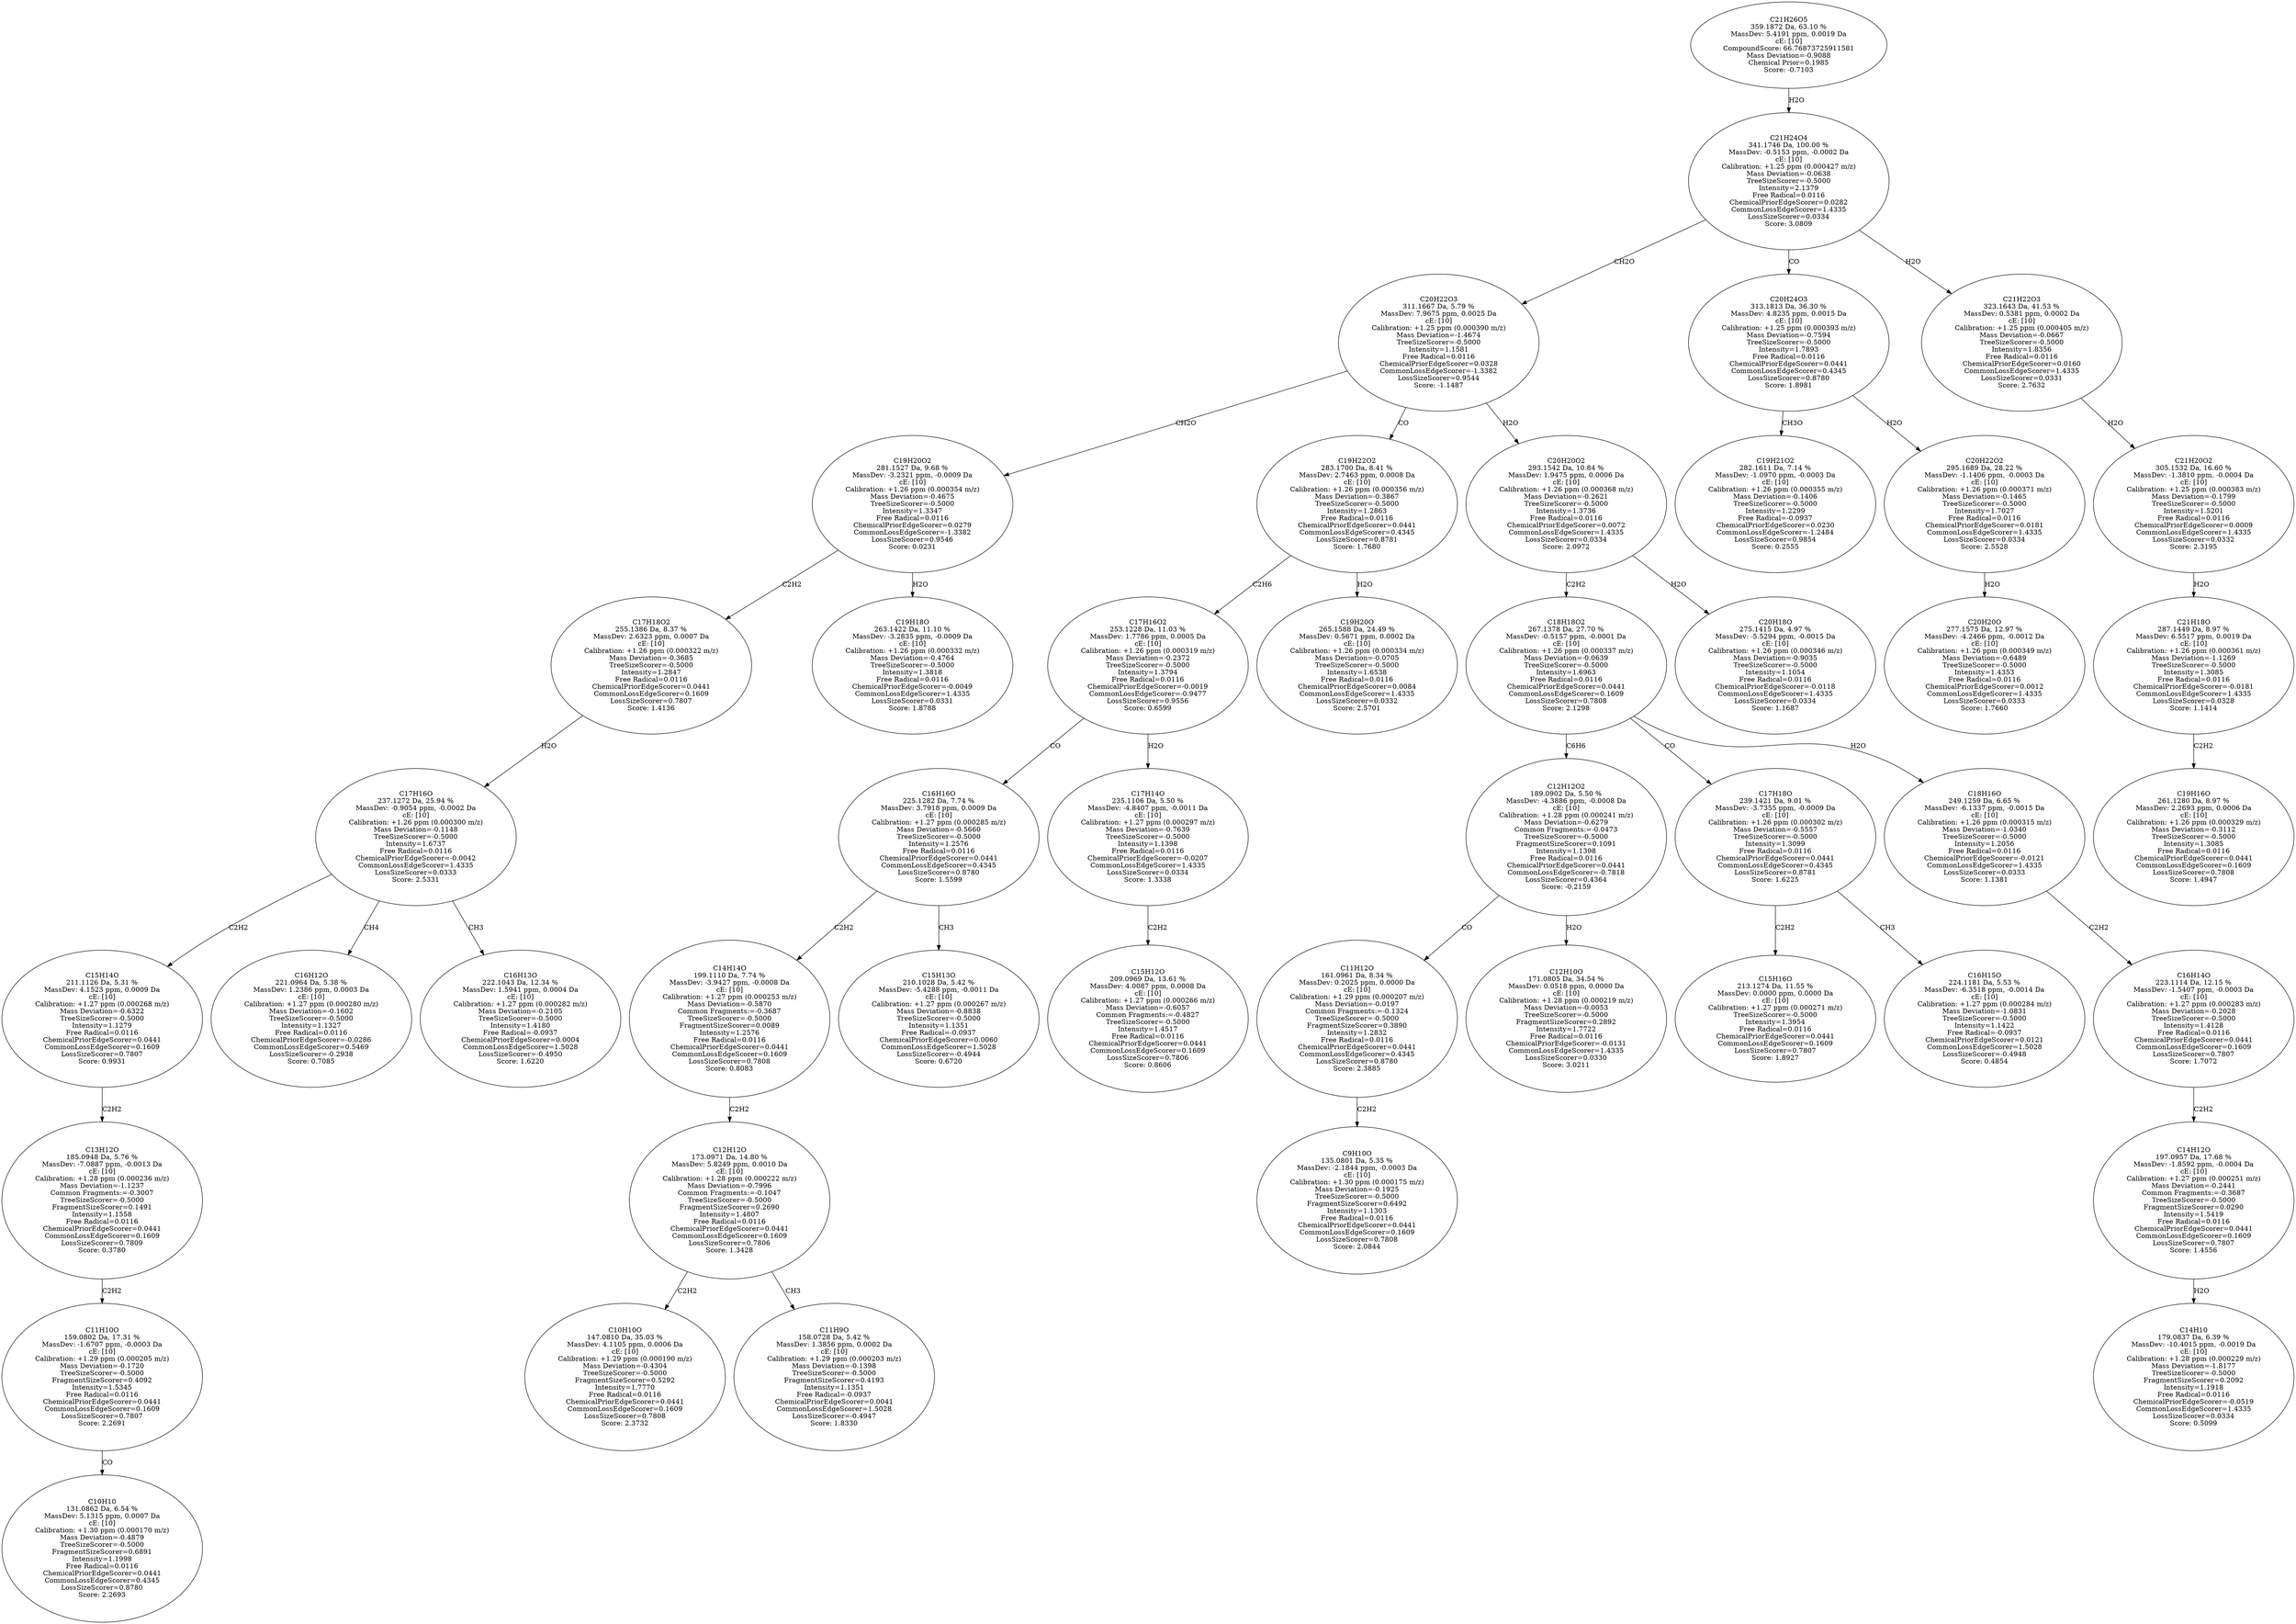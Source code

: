 strict digraph {
v1 [label="C10H10\n131.0862 Da, 6.54 %\nMassDev: 5.1315 ppm, 0.0007 Da\ncE: [10]\nCalibration: +1.30 ppm (0.000170 m/z)\nMass Deviation=-0.4879\nTreeSizeScorer=-0.5000\nFragmentSizeScorer=0.6891\nIntensity=1.1998\nFree Radical=0.0116\nChemicalPriorEdgeScorer=0.0441\nCommonLossEdgeScorer=0.4345\nLossSizeScorer=0.8780\nScore: 2.2693"];
v2 [label="C11H10O\n159.0802 Da, 17.31 %\nMassDev: -1.6707 ppm, -0.0003 Da\ncE: [10]\nCalibration: +1.29 ppm (0.000205 m/z)\nMass Deviation=-0.1720\nTreeSizeScorer=-0.5000\nFragmentSizeScorer=0.4092\nIntensity=1.5345\nFree Radical=0.0116\nChemicalPriorEdgeScorer=0.0441\nCommonLossEdgeScorer=0.1609\nLossSizeScorer=0.7807\nScore: 2.2691"];
v3 [label="C13H12O\n185.0948 Da, 5.76 %\nMassDev: -7.0887 ppm, -0.0013 Da\ncE: [10]\nCalibration: +1.28 ppm (0.000236 m/z)\nMass Deviation=-1.1237\nCommon Fragments:=-0.3007\nTreeSizeScorer=-0.5000\nFragmentSizeScorer=0.1491\nIntensity=1.1558\nFree Radical=0.0116\nChemicalPriorEdgeScorer=0.0441\nCommonLossEdgeScorer=0.1609\nLossSizeScorer=0.7809\nScore: 0.3780"];
v4 [label="C15H14O\n211.1126 Da, 5.31 %\nMassDev: 4.1523 ppm, 0.0009 Da\ncE: [10]\nCalibration: +1.27 ppm (0.000268 m/z)\nMass Deviation=-0.6322\nTreeSizeScorer=-0.5000\nIntensity=1.1279\nFree Radical=0.0116\nChemicalPriorEdgeScorer=0.0441\nCommonLossEdgeScorer=0.1609\nLossSizeScorer=0.7807\nScore: 0.9931"];
v5 [label="C16H12O\n221.0964 Da, 5.38 %\nMassDev: 1.2386 ppm, 0.0003 Da\ncE: [10]\nCalibration: +1.27 ppm (0.000280 m/z)\nMass Deviation=-0.1602\nTreeSizeScorer=-0.5000\nIntensity=1.1327\nFree Radical=0.0116\nChemicalPriorEdgeScorer=-0.0286\nCommonLossEdgeScorer=0.5469\nLossSizeScorer=-0.2938\nScore: 0.7085"];
v6 [label="C16H13O\n222.1043 Da, 12.34 %\nMassDev: 1.5941 ppm, 0.0004 Da\ncE: [10]\nCalibration: +1.27 ppm (0.000282 m/z)\nMass Deviation=-0.2105\nTreeSizeScorer=-0.5000\nIntensity=1.4180\nFree Radical=-0.0937\nChemicalPriorEdgeScorer=0.0004\nCommonLossEdgeScorer=1.5028\nLossSizeScorer=-0.4950\nScore: 1.6220"];
v7 [label="C17H16O\n237.1272 Da, 25.94 %\nMassDev: -0.9054 ppm, -0.0002 Da\ncE: [10]\nCalibration: +1.26 ppm (0.000300 m/z)\nMass Deviation=-0.1148\nTreeSizeScorer=-0.5000\nIntensity=1.6737\nFree Radical=0.0116\nChemicalPriorEdgeScorer=-0.0042\nCommonLossEdgeScorer=1.4335\nLossSizeScorer=0.0333\nScore: 2.5331"];
v8 [label="C17H18O2\n255.1386 Da, 8.37 %\nMassDev: 2.6323 ppm, 0.0007 Da\ncE: [10]\nCalibration: +1.26 ppm (0.000322 m/z)\nMass Deviation=-0.3685\nTreeSizeScorer=-0.5000\nIntensity=1.2847\nFree Radical=0.0116\nChemicalPriorEdgeScorer=0.0441\nCommonLossEdgeScorer=0.1609\nLossSizeScorer=0.7807\nScore: 1.4136"];
v9 [label="C19H18O\n263.1422 Da, 11.10 %\nMassDev: -3.2835 ppm, -0.0009 Da\ncE: [10]\nCalibration: +1.26 ppm (0.000332 m/z)\nMass Deviation=-0.4764\nTreeSizeScorer=-0.5000\nIntensity=1.3818\nFree Radical=0.0116\nChemicalPriorEdgeScorer=-0.0049\nCommonLossEdgeScorer=1.4335\nLossSizeScorer=0.0331\nScore: 1.8788"];
v10 [label="C19H20O2\n281.1527 Da, 9.68 %\nMassDev: -3.2321 ppm, -0.0009 Da\ncE: [10]\nCalibration: +1.26 ppm (0.000354 m/z)\nMass Deviation=-0.4675\nTreeSizeScorer=-0.5000\nIntensity=1.3347\nFree Radical=0.0116\nChemicalPriorEdgeScorer=0.0279\nCommonLossEdgeScorer=-1.3382\nLossSizeScorer=0.9546\nScore: 0.0231"];
v11 [label="C10H10O\n147.0810 Da, 35.03 %\nMassDev: 4.1105 ppm, 0.0006 Da\ncE: [10]\nCalibration: +1.29 ppm (0.000190 m/z)\nMass Deviation=-0.4304\nTreeSizeScorer=-0.5000\nFragmentSizeScorer=0.5292\nIntensity=1.7770\nFree Radical=0.0116\nChemicalPriorEdgeScorer=0.0441\nCommonLossEdgeScorer=0.1609\nLossSizeScorer=0.7808\nScore: 2.3732"];
v12 [label="C11H9O\n158.0728 Da, 5.42 %\nMassDev: 1.3856 ppm, 0.0002 Da\ncE: [10]\nCalibration: +1.29 ppm (0.000203 m/z)\nMass Deviation=-0.1398\nTreeSizeScorer=-0.5000\nFragmentSizeScorer=0.4193\nIntensity=1.1351\nFree Radical=-0.0937\nChemicalPriorEdgeScorer=0.0041\nCommonLossEdgeScorer=1.5028\nLossSizeScorer=-0.4947\nScore: 1.8330"];
v13 [label="C12H12O\n173.0971 Da, 14.80 %\nMassDev: 5.8249 ppm, 0.0010 Da\ncE: [10]\nCalibration: +1.28 ppm (0.000222 m/z)\nMass Deviation=-0.7996\nCommon Fragments:=-0.1047\nTreeSizeScorer=-0.5000\nFragmentSizeScorer=0.2690\nIntensity=1.4807\nFree Radical=0.0116\nChemicalPriorEdgeScorer=0.0441\nCommonLossEdgeScorer=0.1609\nLossSizeScorer=0.7806\nScore: 1.3428"];
v14 [label="C14H14O\n199.1110 Da, 7.74 %\nMassDev: -3.9427 ppm, -0.0008 Da\ncE: [10]\nCalibration: +1.27 ppm (0.000253 m/z)\nMass Deviation=-0.5870\nCommon Fragments:=-0.3687\nTreeSizeScorer=-0.5000\nFragmentSizeScorer=0.0089\nIntensity=1.2576\nFree Radical=0.0116\nChemicalPriorEdgeScorer=0.0441\nCommonLossEdgeScorer=0.1609\nLossSizeScorer=0.7808\nScore: 0.8083"];
v15 [label="C15H13O\n210.1028 Da, 5.42 %\nMassDev: -5.4288 ppm, -0.0011 Da\ncE: [10]\nCalibration: +1.27 ppm (0.000267 m/z)\nMass Deviation=-0.8838\nTreeSizeScorer=-0.5000\nIntensity=1.1351\nFree Radical=-0.0937\nChemicalPriorEdgeScorer=0.0060\nCommonLossEdgeScorer=1.5028\nLossSizeScorer=-0.4944\nScore: 0.6720"];
v16 [label="C16H16O\n225.1282 Da, 7.74 %\nMassDev: 3.7918 ppm, 0.0009 Da\ncE: [10]\nCalibration: +1.27 ppm (0.000285 m/z)\nMass Deviation=-0.5660\nTreeSizeScorer=-0.5000\nIntensity=1.2576\nFree Radical=0.0116\nChemicalPriorEdgeScorer=0.0441\nCommonLossEdgeScorer=0.4345\nLossSizeScorer=0.8780\nScore: 1.5599"];
v17 [label="C15H12O\n209.0969 Da, 13.61 %\nMassDev: 4.0087 ppm, 0.0008 Da\ncE: [10]\nCalibration: +1.27 ppm (0.000266 m/z)\nMass Deviation=-0.6057\nCommon Fragments:=-0.4827\nTreeSizeScorer=-0.5000\nIntensity=1.4517\nFree Radical=0.0116\nChemicalPriorEdgeScorer=0.0441\nCommonLossEdgeScorer=0.1609\nLossSizeScorer=0.7806\nScore: 0.8606"];
v18 [label="C17H14O\n235.1106 Da, 5.50 %\nMassDev: -4.8407 ppm, -0.0011 Da\ncE: [10]\nCalibration: +1.27 ppm (0.000297 m/z)\nMass Deviation=-0.7639\nTreeSizeScorer=-0.5000\nIntensity=1.1398\nFree Radical=0.0116\nChemicalPriorEdgeScorer=-0.0207\nCommonLossEdgeScorer=1.4335\nLossSizeScorer=0.0334\nScore: 1.3338"];
v19 [label="C17H16O2\n253.1228 Da, 11.03 %\nMassDev: 1.7786 ppm, 0.0005 Da\ncE: [10]\nCalibration: +1.26 ppm (0.000319 m/z)\nMass Deviation=-0.2372\nTreeSizeScorer=-0.5000\nIntensity=1.3794\nFree Radical=0.0116\nChemicalPriorEdgeScorer=-0.0019\nCommonLossEdgeScorer=-0.9477\nLossSizeScorer=0.9556\nScore: 0.6599"];
v20 [label="C19H20O\n265.1588 Da, 24.49 %\nMassDev: 0.5671 ppm, 0.0002 Da\ncE: [10]\nCalibration: +1.26 ppm (0.000334 m/z)\nMass Deviation=-0.0705\nTreeSizeScorer=-0.5000\nIntensity=1.6538\nFree Radical=0.0116\nChemicalPriorEdgeScorer=0.0084\nCommonLossEdgeScorer=1.4335\nLossSizeScorer=0.0332\nScore: 2.5701"];
v21 [label="C19H22O2\n283.1700 Da, 8.41 %\nMassDev: 2.7463 ppm, 0.0008 Da\ncE: [10]\nCalibration: +1.26 ppm (0.000356 m/z)\nMass Deviation=-0.3867\nTreeSizeScorer=-0.5000\nIntensity=1.2863\nFree Radical=0.0116\nChemicalPriorEdgeScorer=0.0441\nCommonLossEdgeScorer=0.4345\nLossSizeScorer=0.8781\nScore: 1.7680"];
v22 [label="C9H10O\n135.0801 Da, 5.35 %\nMassDev: -2.1844 ppm, -0.0003 Da\ncE: [10]\nCalibration: +1.30 ppm (0.000175 m/z)\nMass Deviation=-0.1925\nTreeSizeScorer=-0.5000\nFragmentSizeScorer=0.6492\nIntensity=1.1303\nFree Radical=0.0116\nChemicalPriorEdgeScorer=0.0441\nCommonLossEdgeScorer=0.1609\nLossSizeScorer=0.7808\nScore: 2.0844"];
v23 [label="C11H12O\n161.0961 Da, 8.34 %\nMassDev: 0.2025 ppm, 0.0000 Da\ncE: [10]\nCalibration: +1.29 ppm (0.000207 m/z)\nMass Deviation=-0.0197\nCommon Fragments:=-0.1324\nTreeSizeScorer=-0.5000\nFragmentSizeScorer=0.3890\nIntensity=1.2832\nFree Radical=0.0116\nChemicalPriorEdgeScorer=0.0441\nCommonLossEdgeScorer=0.4345\nLossSizeScorer=0.8780\nScore: 2.3885"];
v24 [label="C12H10O\n171.0805 Da, 34.54 %\nMassDev: 0.0518 ppm, 0.0000 Da\ncE: [10]\nCalibration: +1.28 ppm (0.000219 m/z)\nMass Deviation=-0.0053\nTreeSizeScorer=-0.5000\nFragmentSizeScorer=0.2892\nIntensity=1.7722\nFree Radical=0.0116\nChemicalPriorEdgeScorer=-0.0131\nCommonLossEdgeScorer=1.4335\nLossSizeScorer=0.0330\nScore: 3.0211"];
v25 [label="C12H12O2\n189.0902 Da, 5.50 %\nMassDev: -4.3886 ppm, -0.0008 Da\ncE: [10]\nCalibration: +1.28 ppm (0.000241 m/z)\nMass Deviation=-0.6279\nCommon Fragments:=-0.0473\nTreeSizeScorer=-0.5000\nFragmentSizeScorer=0.1091\nIntensity=1.1398\nFree Radical=0.0116\nChemicalPriorEdgeScorer=0.0441\nCommonLossEdgeScorer=-0.7818\nLossSizeScorer=0.4364\nScore: -0.2159"];
v26 [label="C15H16O\n213.1274 Da, 11.55 %\nMassDev: 0.0000 ppm, 0.0000 Da\ncE: [10]\nCalibration: +1.27 ppm (0.000271 m/z)\nTreeSizeScorer=-0.5000\nIntensity=1.3954\nFree Radical=0.0116\nChemicalPriorEdgeScorer=0.0441\nCommonLossEdgeScorer=0.1609\nLossSizeScorer=0.7807\nScore: 1.8927"];
v27 [label="C16H15O\n224.1181 Da, 5.53 %\nMassDev: -6.3518 ppm, -0.0014 Da\ncE: [10]\nCalibration: +1.27 ppm (0.000284 m/z)\nMass Deviation=-1.0831\nTreeSizeScorer=-0.5000\nIntensity=1.1422\nFree Radical=-0.0937\nChemicalPriorEdgeScorer=0.0121\nCommonLossEdgeScorer=1.5028\nLossSizeScorer=-0.4948\nScore: 0.4854"];
v28 [label="C17H18O\n239.1421 Da, 9.01 %\nMassDev: -3.7355 ppm, -0.0009 Da\ncE: [10]\nCalibration: +1.26 ppm (0.000302 m/z)\nMass Deviation=-0.5557\nTreeSizeScorer=-0.5000\nIntensity=1.3099\nFree Radical=0.0116\nChemicalPriorEdgeScorer=0.0441\nCommonLossEdgeScorer=0.4345\nLossSizeScorer=0.8781\nScore: 1.6225"];
v29 [label="C14H10\n179.0837 Da, 6.39 %\nMassDev: -10.4015 ppm, -0.0019 Da\ncE: [10]\nCalibration: +1.28 ppm (0.000229 m/z)\nMass Deviation=-1.8177\nTreeSizeScorer=-0.5000\nFragmentSizeScorer=0.2092\nIntensity=1.1918\nFree Radical=0.0116\nChemicalPriorEdgeScorer=-0.0519\nCommonLossEdgeScorer=1.4335\nLossSizeScorer=0.0334\nScore: 0.5099"];
v30 [label="C14H12O\n197.0957 Da, 17.68 %\nMassDev: -1.8592 ppm, -0.0004 Da\ncE: [10]\nCalibration: +1.27 ppm (0.000251 m/z)\nMass Deviation=-0.2441\nCommon Fragments:=-0.3687\nTreeSizeScorer=-0.5000\nFragmentSizeScorer=0.0290\nIntensity=1.5419\nFree Radical=0.0116\nChemicalPriorEdgeScorer=0.0441\nCommonLossEdgeScorer=0.1609\nLossSizeScorer=0.7807\nScore: 1.4556"];
v31 [label="C16H14O\n223.1114 Da, 12.15 %\nMassDev: -1.5407 ppm, -0.0003 Da\ncE: [10]\nCalibration: +1.27 ppm (0.000283 m/z)\nMass Deviation=-0.2028\nTreeSizeScorer=-0.5000\nIntensity=1.4128\nFree Radical=0.0116\nChemicalPriorEdgeScorer=0.0441\nCommonLossEdgeScorer=0.1609\nLossSizeScorer=0.7807\nScore: 1.7072"];
v32 [label="C18H16O\n249.1259 Da, 6.65 %\nMassDev: -6.1337 ppm, -0.0015 Da\ncE: [10]\nCalibration: +1.26 ppm (0.000315 m/z)\nMass Deviation=-1.0340\nTreeSizeScorer=-0.5000\nIntensity=1.2056\nFree Radical=0.0116\nChemicalPriorEdgeScorer=-0.0121\nCommonLossEdgeScorer=1.4335\nLossSizeScorer=0.0333\nScore: 1.1381"];
v33 [label="C18H18O2\n267.1378 Da, 27.70 %\nMassDev: -0.5157 ppm, -0.0001 Da\ncE: [10]\nCalibration: +1.26 ppm (0.000337 m/z)\nMass Deviation=-0.0639\nTreeSizeScorer=-0.5000\nIntensity=1.6963\nFree Radical=0.0116\nChemicalPriorEdgeScorer=0.0441\nCommonLossEdgeScorer=0.1609\nLossSizeScorer=0.7808\nScore: 2.1298"];
v34 [label="C20H18O\n275.1415 Da, 4.97 %\nMassDev: -5.5294 ppm, -0.0015 Da\ncE: [10]\nCalibration: +1.26 ppm (0.000346 m/z)\nMass Deviation=-0.9035\nTreeSizeScorer=-0.5000\nIntensity=1.1054\nFree Radical=0.0116\nChemicalPriorEdgeScorer=-0.0118\nCommonLossEdgeScorer=1.4335\nLossSizeScorer=0.0334\nScore: 1.1687"];
v35 [label="C20H20O2\n293.1542 Da, 10.84 %\nMassDev: 1.9475 ppm, 0.0006 Da\ncE: [10]\nCalibration: +1.26 ppm (0.000368 m/z)\nMass Deviation=-0.2621\nTreeSizeScorer=-0.5000\nIntensity=1.3736\nFree Radical=0.0116\nChemicalPriorEdgeScorer=0.0072\nCommonLossEdgeScorer=1.4335\nLossSizeScorer=0.0334\nScore: 2.0972"];
v36 [label="C20H22O3\n311.1667 Da, 5.79 %\nMassDev: 7.9675 ppm, 0.0025 Da\ncE: [10]\nCalibration: +1.25 ppm (0.000390 m/z)\nMass Deviation=-1.4674\nTreeSizeScorer=-0.5000\nIntensity=1.1581\nFree Radical=0.0116\nChemicalPriorEdgeScorer=0.0328\nCommonLossEdgeScorer=-1.3382\nLossSizeScorer=0.9544\nScore: -1.1487"];
v37 [label="C19H21O2\n282.1611 Da, 7.14 %\nMassDev: -1.0970 ppm, -0.0003 Da\ncE: [10]\nCalibration: +1.26 ppm (0.000355 m/z)\nMass Deviation=-0.1406\nTreeSizeScorer=-0.5000\nIntensity=1.2299\nFree Radical=-0.0937\nChemicalPriorEdgeScorer=0.0230\nCommonLossEdgeScorer=-1.2484\nLossSizeScorer=0.9854\nScore: 0.2555"];
v38 [label="C20H20O\n277.1575 Da, 12.97 %\nMassDev: -4.2466 ppm, -0.0012 Da\ncE: [10]\nCalibration: +1.26 ppm (0.000349 m/z)\nMass Deviation=-0.6489\nTreeSizeScorer=-0.5000\nIntensity=1.4353\nFree Radical=0.0116\nChemicalPriorEdgeScorer=0.0012\nCommonLossEdgeScorer=1.4335\nLossSizeScorer=0.0333\nScore: 1.7660"];
v39 [label="C20H22O2\n295.1689 Da, 28.22 %\nMassDev: -1.1406 ppm, -0.0003 Da\ncE: [10]\nCalibration: +1.26 ppm (0.000371 m/z)\nMass Deviation=-0.1465\nTreeSizeScorer=-0.5000\nIntensity=1.7027\nFree Radical=0.0116\nChemicalPriorEdgeScorer=0.0181\nCommonLossEdgeScorer=1.4335\nLossSizeScorer=0.0334\nScore: 2.5528"];
v40 [label="C20H24O3\n313.1813 Da, 36.30 %\nMassDev: 4.8235 ppm, 0.0015 Da\ncE: [10]\nCalibration: +1.25 ppm (0.000393 m/z)\nMass Deviation=-0.7594\nTreeSizeScorer=-0.5000\nIntensity=1.7893\nFree Radical=0.0116\nChemicalPriorEdgeScorer=0.0441\nCommonLossEdgeScorer=0.4345\nLossSizeScorer=0.8780\nScore: 1.8981"];
v41 [label="C19H16O\n261.1280 Da, 8.97 %\nMassDev: 2.2693 ppm, 0.0006 Da\ncE: [10]\nCalibration: +1.26 ppm (0.000329 m/z)\nMass Deviation=-0.3112\nTreeSizeScorer=-0.5000\nIntensity=1.3085\nFree Radical=0.0116\nChemicalPriorEdgeScorer=0.0441\nCommonLossEdgeScorer=0.1609\nLossSizeScorer=0.7808\nScore: 1.4947"];
v42 [label="C21H18O\n287.1449 Da, 8.97 %\nMassDev: 6.5517 ppm, 0.0019 Da\ncE: [10]\nCalibration: +1.26 ppm (0.000361 m/z)\nMass Deviation=-1.1269\nTreeSizeScorer=-0.5000\nIntensity=1.3085\nFree Radical=0.0116\nChemicalPriorEdgeScorer=-0.0181\nCommonLossEdgeScorer=1.4335\nLossSizeScorer=0.0328\nScore: 1.1414"];
v43 [label="C21H20O2\n305.1532 Da, 16.60 %\nMassDev: -1.3810 ppm, -0.0004 Da\ncE: [10]\nCalibration: +1.25 ppm (0.000383 m/z)\nMass Deviation=-0.1799\nTreeSizeScorer=-0.5000\nIntensity=1.5201\nFree Radical=0.0116\nChemicalPriorEdgeScorer=0.0009\nCommonLossEdgeScorer=1.4335\nLossSizeScorer=0.0332\nScore: 2.3195"];
v44 [label="C21H22O3\n323.1643 Da, 41.53 %\nMassDev: 0.5381 ppm, 0.0002 Da\ncE: [10]\nCalibration: +1.25 ppm (0.000405 m/z)\nMass Deviation=-0.0667\nTreeSizeScorer=-0.5000\nIntensity=1.8356\nFree Radical=0.0116\nChemicalPriorEdgeScorer=0.0160\nCommonLossEdgeScorer=1.4335\nLossSizeScorer=0.0331\nScore: 2.7632"];
v45 [label="C21H24O4\n341.1746 Da, 100.00 %\nMassDev: -0.5153 ppm, -0.0002 Da\ncE: [10]\nCalibration: +1.25 ppm (0.000427 m/z)\nMass Deviation=-0.0638\nTreeSizeScorer=-0.5000\nIntensity=2.1379\nFree Radical=0.0116\nChemicalPriorEdgeScorer=0.0282\nCommonLossEdgeScorer=1.4335\nLossSizeScorer=0.0334\nScore: 3.0809"];
v46 [label="C21H26O5\n359.1872 Da, 63.10 %\nMassDev: 5.4191 ppm, 0.0019 Da\ncE: [10]\nCompoundScore: 66.76873725911581\nMass Deviation=-0.9088\nChemical Prior=0.1985\nScore: -0.7103"];
v2 -> v1 [label="CO"];
v3 -> v2 [label="C2H2"];
v4 -> v3 [label="C2H2"];
v7 -> v4 [label="C2H2"];
v7 -> v5 [label="CH4"];
v7 -> v6 [label="CH3"];
v8 -> v7 [label="H2O"];
v10 -> v8 [label="C2H2"];
v10 -> v9 [label="H2O"];
v36 -> v10 [label="CH2O"];
v13 -> v11 [label="C2H2"];
v13 -> v12 [label="CH3"];
v14 -> v13 [label="C2H2"];
v16 -> v14 [label="C2H2"];
v16 -> v15 [label="CH3"];
v19 -> v16 [label="CO"];
v18 -> v17 [label="C2H2"];
v19 -> v18 [label="H2O"];
v21 -> v19 [label="C2H6"];
v21 -> v20 [label="H2O"];
v36 -> v21 [label="CO"];
v23 -> v22 [label="C2H2"];
v25 -> v23 [label="CO"];
v25 -> v24 [label="H2O"];
v33 -> v25 [label="C6H6"];
v28 -> v26 [label="C2H2"];
v28 -> v27 [label="CH3"];
v33 -> v28 [label="CO"];
v30 -> v29 [label="H2O"];
v31 -> v30 [label="C2H2"];
v32 -> v31 [label="C2H2"];
v33 -> v32 [label="H2O"];
v35 -> v33 [label="C2H2"];
v35 -> v34 [label="H2O"];
v36 -> v35 [label="H2O"];
v45 -> v36 [label="CH2O"];
v40 -> v37 [label="CH3O"];
v39 -> v38 [label="H2O"];
v40 -> v39 [label="H2O"];
v45 -> v40 [label="CO"];
v42 -> v41 [label="C2H2"];
v43 -> v42 [label="H2O"];
v44 -> v43 [label="H2O"];
v45 -> v44 [label="H2O"];
v46 -> v45 [label="H2O"];
}